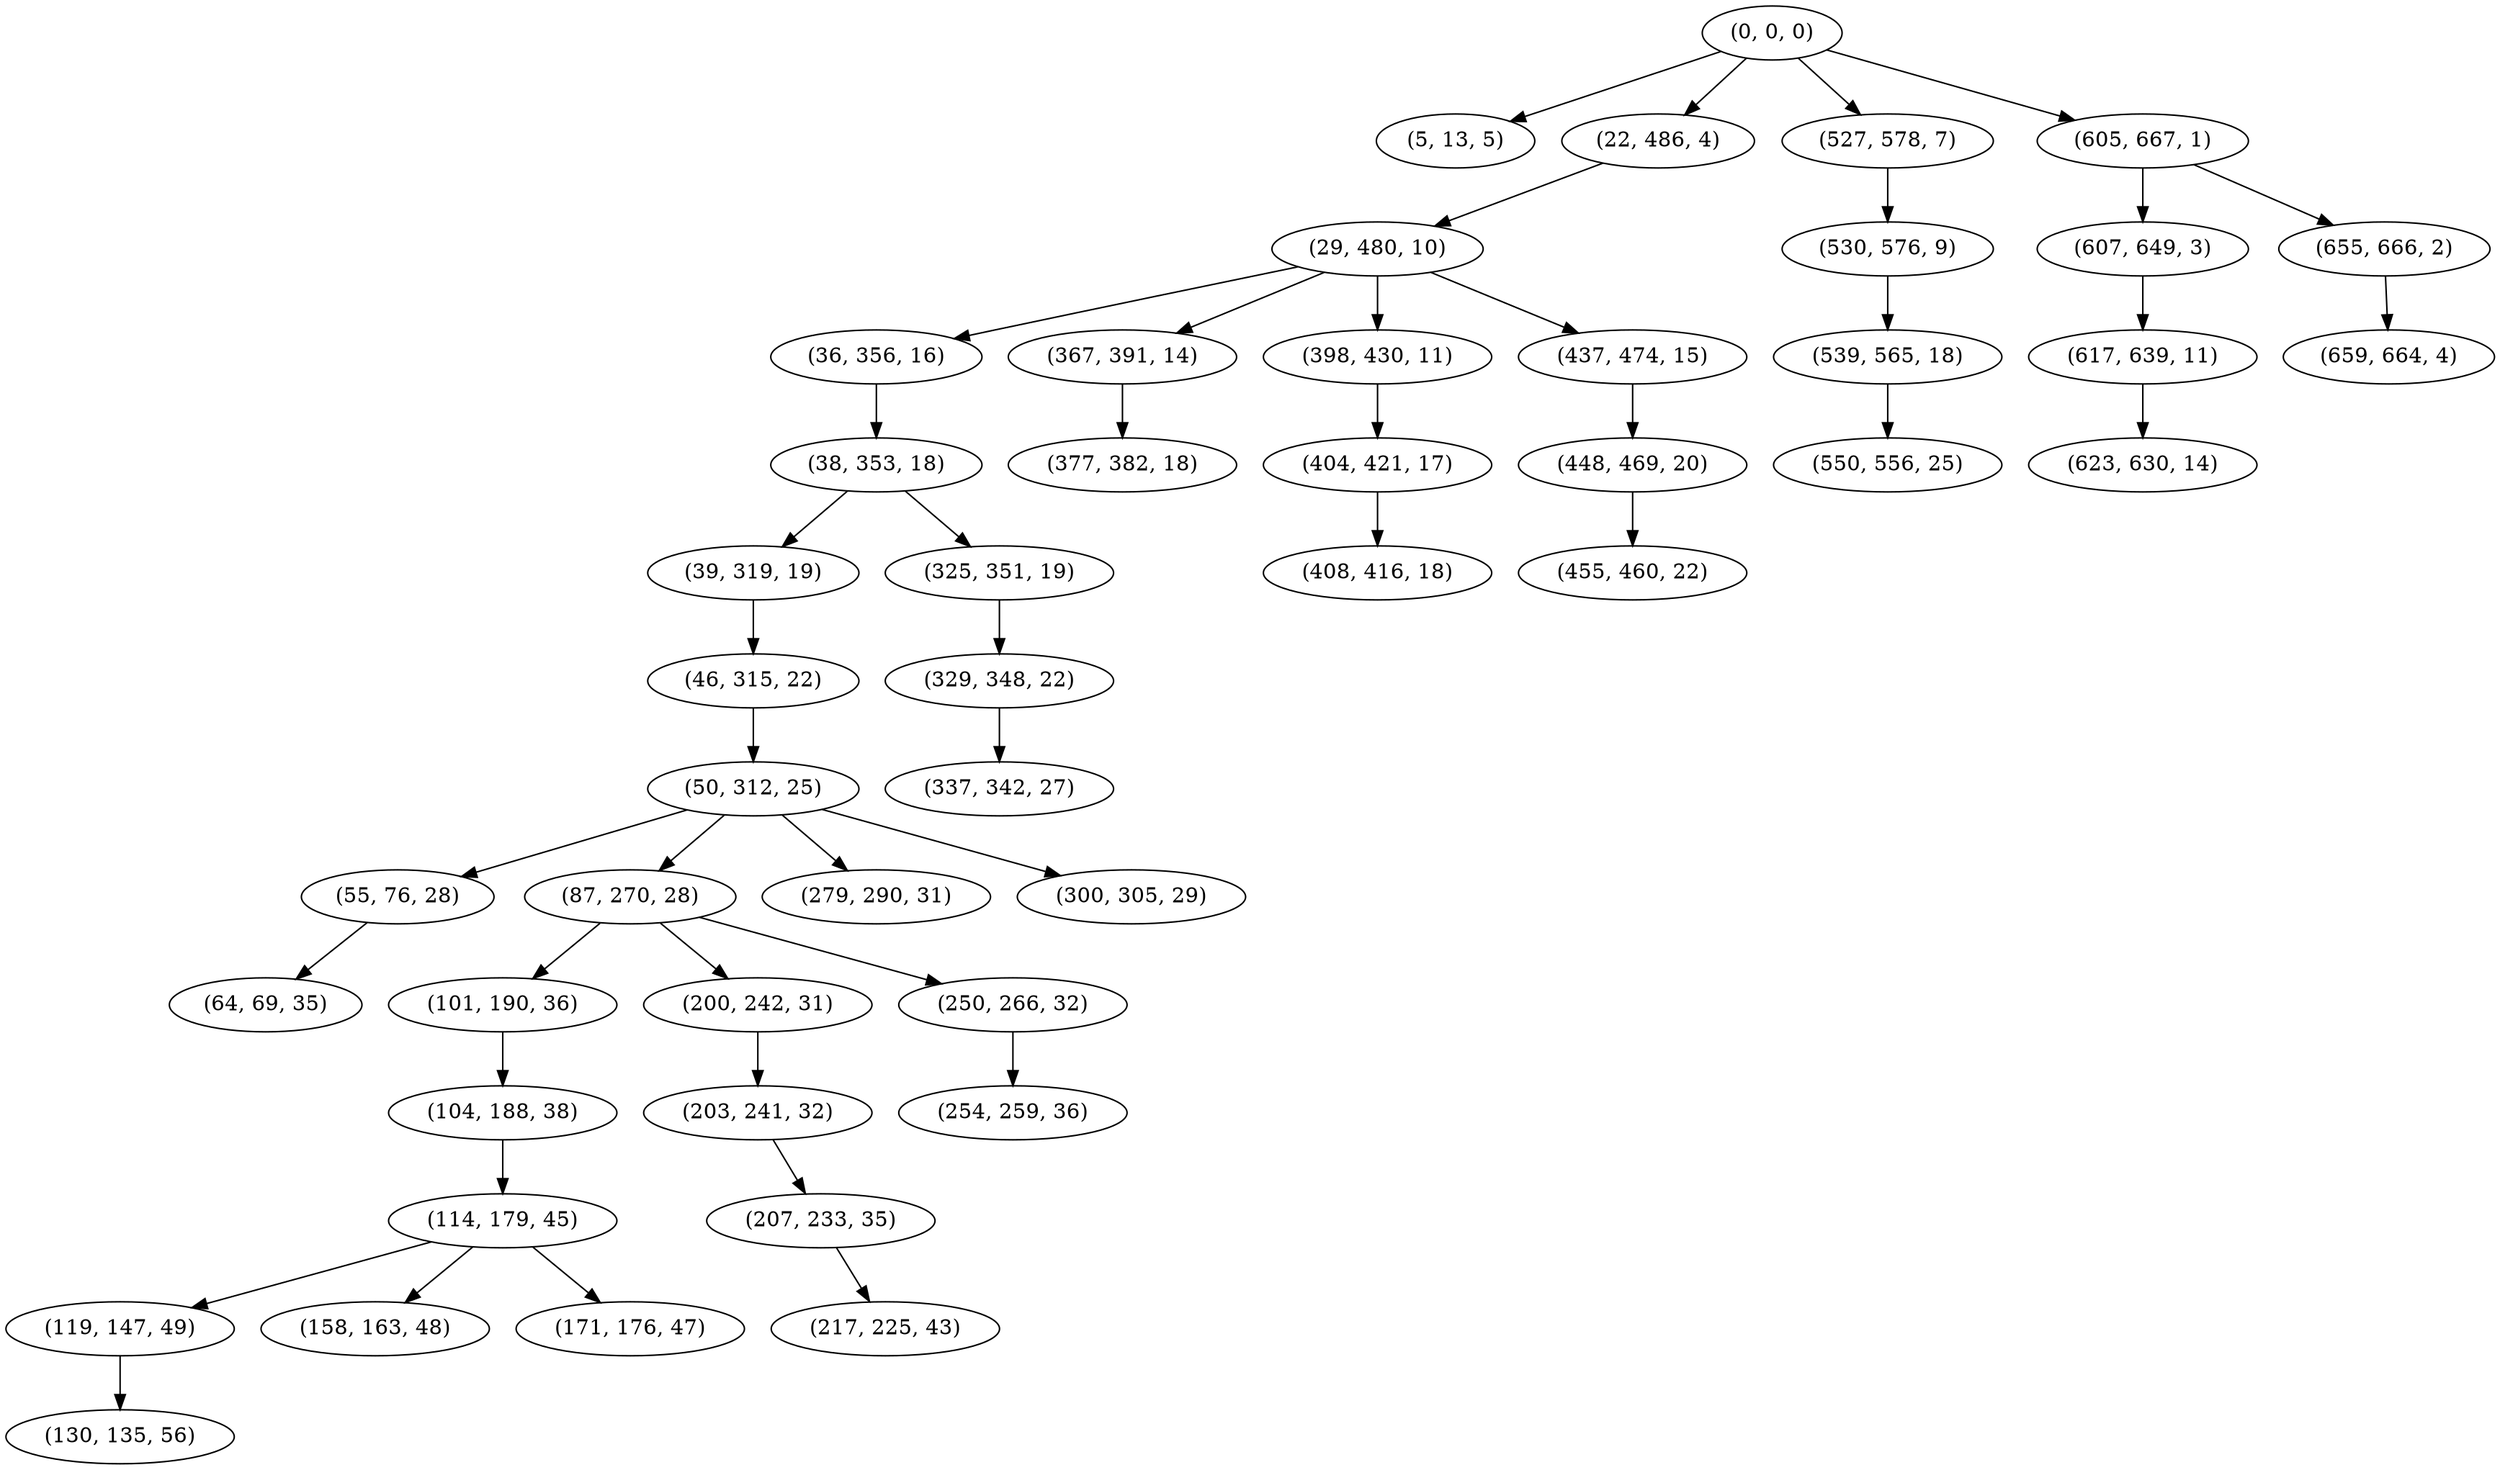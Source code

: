 digraph tree {
    "(0, 0, 0)";
    "(5, 13, 5)";
    "(22, 486, 4)";
    "(29, 480, 10)";
    "(36, 356, 16)";
    "(38, 353, 18)";
    "(39, 319, 19)";
    "(46, 315, 22)";
    "(50, 312, 25)";
    "(55, 76, 28)";
    "(64, 69, 35)";
    "(87, 270, 28)";
    "(101, 190, 36)";
    "(104, 188, 38)";
    "(114, 179, 45)";
    "(119, 147, 49)";
    "(130, 135, 56)";
    "(158, 163, 48)";
    "(171, 176, 47)";
    "(200, 242, 31)";
    "(203, 241, 32)";
    "(207, 233, 35)";
    "(217, 225, 43)";
    "(250, 266, 32)";
    "(254, 259, 36)";
    "(279, 290, 31)";
    "(300, 305, 29)";
    "(325, 351, 19)";
    "(329, 348, 22)";
    "(337, 342, 27)";
    "(367, 391, 14)";
    "(377, 382, 18)";
    "(398, 430, 11)";
    "(404, 421, 17)";
    "(408, 416, 18)";
    "(437, 474, 15)";
    "(448, 469, 20)";
    "(455, 460, 22)";
    "(527, 578, 7)";
    "(530, 576, 9)";
    "(539, 565, 18)";
    "(550, 556, 25)";
    "(605, 667, 1)";
    "(607, 649, 3)";
    "(617, 639, 11)";
    "(623, 630, 14)";
    "(655, 666, 2)";
    "(659, 664, 4)";
    "(0, 0, 0)" -> "(5, 13, 5)";
    "(0, 0, 0)" -> "(22, 486, 4)";
    "(0, 0, 0)" -> "(527, 578, 7)";
    "(0, 0, 0)" -> "(605, 667, 1)";
    "(22, 486, 4)" -> "(29, 480, 10)";
    "(29, 480, 10)" -> "(36, 356, 16)";
    "(29, 480, 10)" -> "(367, 391, 14)";
    "(29, 480, 10)" -> "(398, 430, 11)";
    "(29, 480, 10)" -> "(437, 474, 15)";
    "(36, 356, 16)" -> "(38, 353, 18)";
    "(38, 353, 18)" -> "(39, 319, 19)";
    "(38, 353, 18)" -> "(325, 351, 19)";
    "(39, 319, 19)" -> "(46, 315, 22)";
    "(46, 315, 22)" -> "(50, 312, 25)";
    "(50, 312, 25)" -> "(55, 76, 28)";
    "(50, 312, 25)" -> "(87, 270, 28)";
    "(50, 312, 25)" -> "(279, 290, 31)";
    "(50, 312, 25)" -> "(300, 305, 29)";
    "(55, 76, 28)" -> "(64, 69, 35)";
    "(87, 270, 28)" -> "(101, 190, 36)";
    "(87, 270, 28)" -> "(200, 242, 31)";
    "(87, 270, 28)" -> "(250, 266, 32)";
    "(101, 190, 36)" -> "(104, 188, 38)";
    "(104, 188, 38)" -> "(114, 179, 45)";
    "(114, 179, 45)" -> "(119, 147, 49)";
    "(114, 179, 45)" -> "(158, 163, 48)";
    "(114, 179, 45)" -> "(171, 176, 47)";
    "(119, 147, 49)" -> "(130, 135, 56)";
    "(200, 242, 31)" -> "(203, 241, 32)";
    "(203, 241, 32)" -> "(207, 233, 35)";
    "(207, 233, 35)" -> "(217, 225, 43)";
    "(250, 266, 32)" -> "(254, 259, 36)";
    "(325, 351, 19)" -> "(329, 348, 22)";
    "(329, 348, 22)" -> "(337, 342, 27)";
    "(367, 391, 14)" -> "(377, 382, 18)";
    "(398, 430, 11)" -> "(404, 421, 17)";
    "(404, 421, 17)" -> "(408, 416, 18)";
    "(437, 474, 15)" -> "(448, 469, 20)";
    "(448, 469, 20)" -> "(455, 460, 22)";
    "(527, 578, 7)" -> "(530, 576, 9)";
    "(530, 576, 9)" -> "(539, 565, 18)";
    "(539, 565, 18)" -> "(550, 556, 25)";
    "(605, 667, 1)" -> "(607, 649, 3)";
    "(605, 667, 1)" -> "(655, 666, 2)";
    "(607, 649, 3)" -> "(617, 639, 11)";
    "(617, 639, 11)" -> "(623, 630, 14)";
    "(655, 666, 2)" -> "(659, 664, 4)";
}
